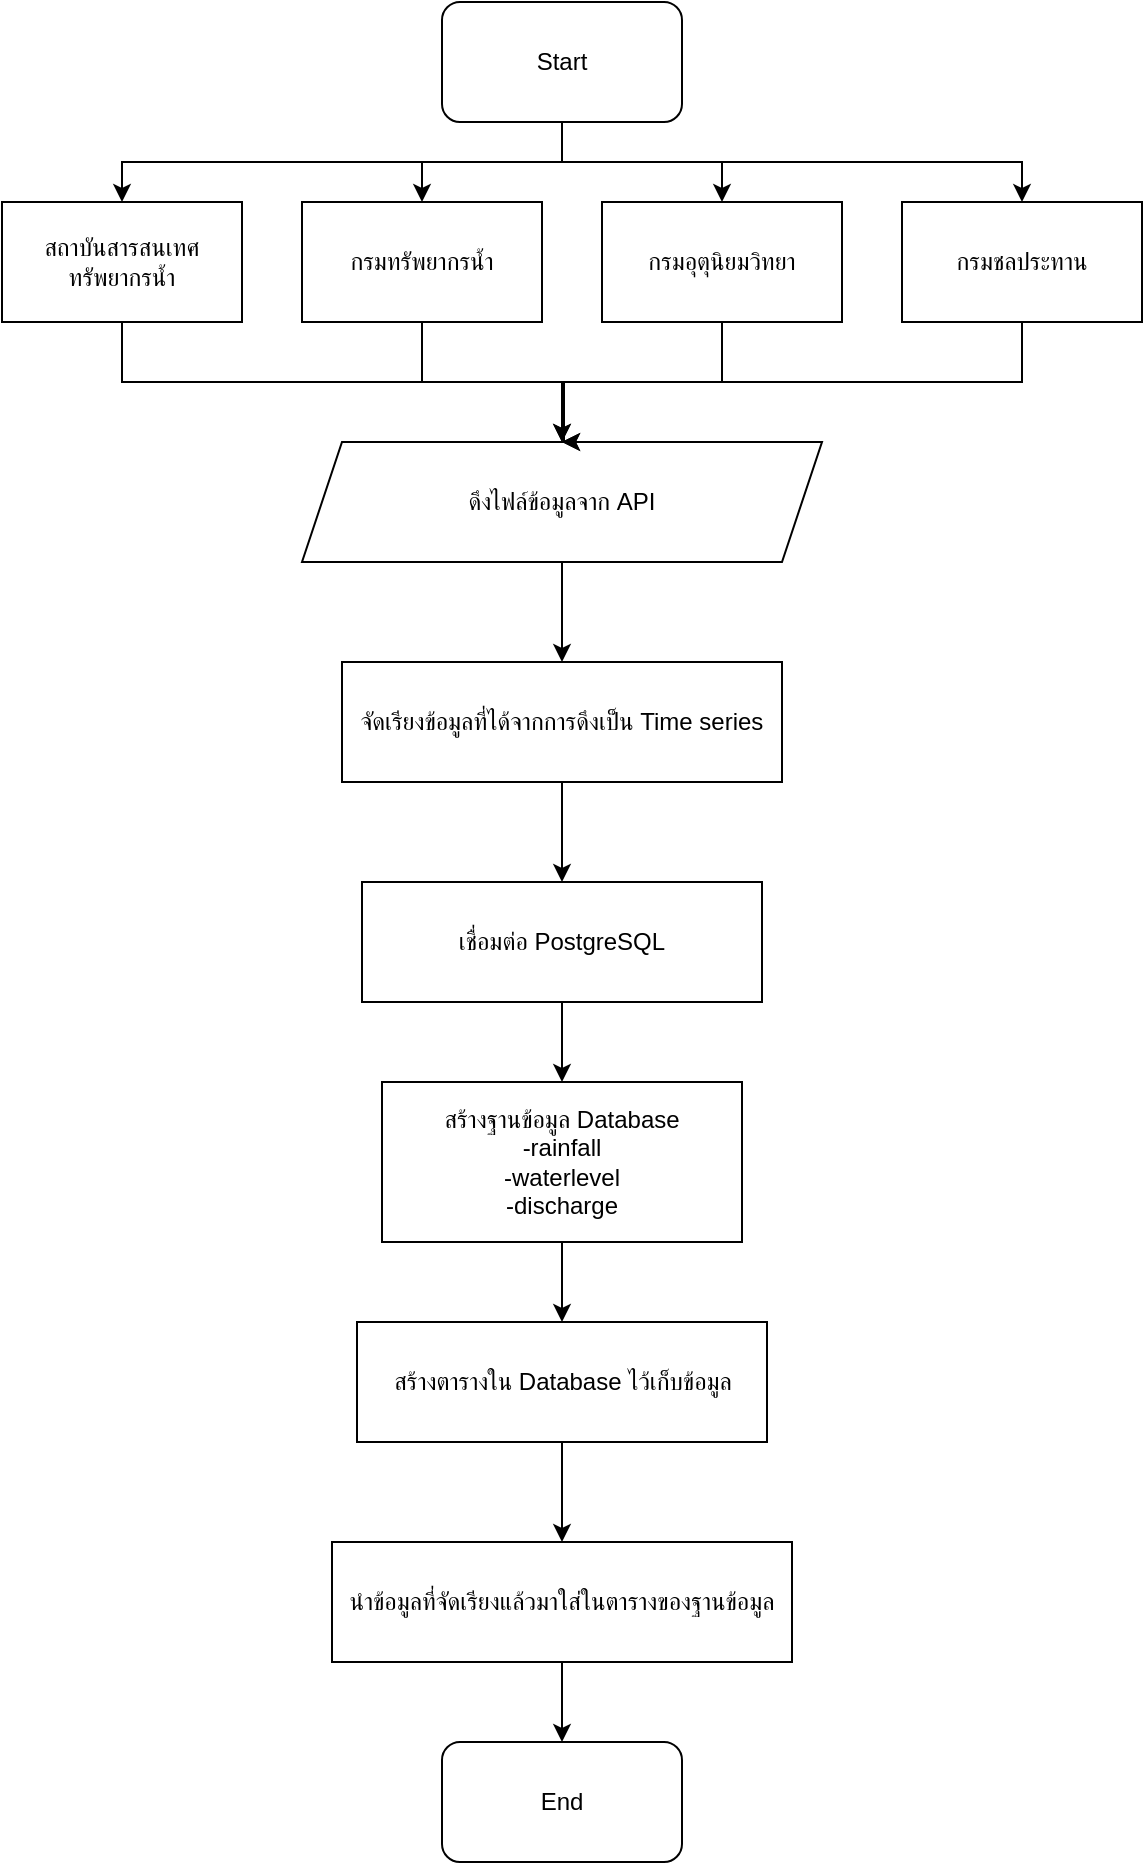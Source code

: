 <mxfile version="26.1.3">
  <diagram name="Page-1" id="mlTAAc7unh-mrJzpG7Fq">
    <mxGraphModel dx="826" dy="1655" grid="1" gridSize="10" guides="1" tooltips="1" connect="1" arrows="1" fold="1" page="1" pageScale="1" pageWidth="850" pageHeight="1100" math="0" shadow="0">
      <root>
        <mxCell id="0" />
        <mxCell id="1" parent="0" />
        <mxCell id="kHk-Z9aCozvSdcgEq3JP-12" style="edgeStyle=orthogonalEdgeStyle;rounded=0;orthogonalLoop=1;jettySize=auto;html=1;" edge="1" parent="1" source="kHk-Z9aCozvSdcgEq3JP-2" target="kHk-Z9aCozvSdcgEq3JP-8">
          <mxGeometry relative="1" as="geometry" />
        </mxCell>
        <mxCell id="kHk-Z9aCozvSdcgEq3JP-13" style="edgeStyle=orthogonalEdgeStyle;rounded=0;orthogonalLoop=1;jettySize=auto;html=1;" edge="1" parent="1" source="kHk-Z9aCozvSdcgEq3JP-2" target="kHk-Z9aCozvSdcgEq3JP-9">
          <mxGeometry relative="1" as="geometry" />
        </mxCell>
        <mxCell id="kHk-Z9aCozvSdcgEq3JP-14" style="edgeStyle=orthogonalEdgeStyle;rounded=0;orthogonalLoop=1;jettySize=auto;html=1;" edge="1" parent="1" source="kHk-Z9aCozvSdcgEq3JP-2" target="kHk-Z9aCozvSdcgEq3JP-10">
          <mxGeometry relative="1" as="geometry">
            <Array as="points">
              <mxPoint x="370" y="90" />
              <mxPoint x="600" y="90" />
            </Array>
          </mxGeometry>
        </mxCell>
        <mxCell id="kHk-Z9aCozvSdcgEq3JP-2" value="Start" style="rounded=1;whiteSpace=wrap;html=1;" vertex="1" parent="1">
          <mxGeometry x="310" y="10" width="120" height="60" as="geometry" />
        </mxCell>
        <mxCell id="kHk-Z9aCozvSdcgEq3JP-21" value="" style="edgeStyle=orthogonalEdgeStyle;rounded=0;orthogonalLoop=1;jettySize=auto;html=1;" edge="1" parent="1" source="kHk-Z9aCozvSdcgEq3JP-4" target="kHk-Z9aCozvSdcgEq3JP-20">
          <mxGeometry relative="1" as="geometry">
            <Array as="points">
              <mxPoint x="370" y="460" />
            </Array>
          </mxGeometry>
        </mxCell>
        <mxCell id="kHk-Z9aCozvSdcgEq3JP-4" value="เชื่อมต่อ PostgreSQL" style="rounded=0;whiteSpace=wrap;html=1;" vertex="1" parent="1">
          <mxGeometry x="270" y="450" width="200" height="60" as="geometry" />
        </mxCell>
        <mxCell id="kHk-Z9aCozvSdcgEq3JP-25" value="" style="edgeStyle=orthogonalEdgeStyle;rounded=0;orthogonalLoop=1;jettySize=auto;html=1;" edge="1" parent="1" source="kHk-Z9aCozvSdcgEq3JP-5" target="kHk-Z9aCozvSdcgEq3JP-22">
          <mxGeometry relative="1" as="geometry" />
        </mxCell>
        <mxCell id="kHk-Z9aCozvSdcgEq3JP-5" value="ดึงไฟล์ข้อมูลจาก API" style="shape=parallelogram;perimeter=parallelogramPerimeter;whiteSpace=wrap;html=1;fixedSize=1;" vertex="1" parent="1">
          <mxGeometry x="240" y="230" width="260" height="60" as="geometry" />
        </mxCell>
        <mxCell id="kHk-Z9aCozvSdcgEq3JP-15" style="edgeStyle=orthogonalEdgeStyle;rounded=0;orthogonalLoop=1;jettySize=auto;html=1;entryX=0.5;entryY=0;entryDx=0;entryDy=0;" edge="1" parent="1" source="kHk-Z9aCozvSdcgEq3JP-7" target="kHk-Z9aCozvSdcgEq3JP-5">
          <mxGeometry relative="1" as="geometry">
            <Array as="points">
              <mxPoint x="150" y="200" />
              <mxPoint x="370" y="200" />
            </Array>
          </mxGeometry>
        </mxCell>
        <mxCell id="kHk-Z9aCozvSdcgEq3JP-7" value="สถาบันสารสนเทศทรัพยากรน้ำ" style="rounded=0;whiteSpace=wrap;html=1;" vertex="1" parent="1">
          <mxGeometry x="90" y="110" width="120" height="60" as="geometry" />
        </mxCell>
        <mxCell id="kHk-Z9aCozvSdcgEq3JP-16" style="edgeStyle=orthogonalEdgeStyle;rounded=0;orthogonalLoop=1;jettySize=auto;html=1;" edge="1" parent="1" source="kHk-Z9aCozvSdcgEq3JP-8">
          <mxGeometry relative="1" as="geometry">
            <mxPoint x="370" y="230" as="targetPoint" />
            <Array as="points">
              <mxPoint x="300" y="200" />
              <mxPoint x="371" y="200" />
            </Array>
          </mxGeometry>
        </mxCell>
        <mxCell id="kHk-Z9aCozvSdcgEq3JP-8" value="กรมทรัพยากรน้ำ" style="rounded=0;whiteSpace=wrap;html=1;" vertex="1" parent="1">
          <mxGeometry x="240" y="110" width="120" height="60" as="geometry" />
        </mxCell>
        <mxCell id="kHk-Z9aCozvSdcgEq3JP-17" style="edgeStyle=orthogonalEdgeStyle;rounded=0;orthogonalLoop=1;jettySize=auto;html=1;entryX=0.5;entryY=0;entryDx=0;entryDy=0;" edge="1" parent="1" source="kHk-Z9aCozvSdcgEq3JP-9" target="kHk-Z9aCozvSdcgEq3JP-5">
          <mxGeometry relative="1" as="geometry" />
        </mxCell>
        <mxCell id="kHk-Z9aCozvSdcgEq3JP-9" value="กรมอุตุนิยมวิทยา" style="rounded=0;whiteSpace=wrap;html=1;" vertex="1" parent="1">
          <mxGeometry x="390" y="110" width="120" height="60" as="geometry" />
        </mxCell>
        <mxCell id="kHk-Z9aCozvSdcgEq3JP-18" style="edgeStyle=orthogonalEdgeStyle;rounded=0;orthogonalLoop=1;jettySize=auto;html=1;" edge="1" parent="1" source="kHk-Z9aCozvSdcgEq3JP-10">
          <mxGeometry relative="1" as="geometry">
            <mxPoint x="370" y="230" as="targetPoint" />
            <Array as="points">
              <mxPoint x="600" y="200" />
              <mxPoint x="371" y="200" />
            </Array>
          </mxGeometry>
        </mxCell>
        <mxCell id="kHk-Z9aCozvSdcgEq3JP-10" value="กรมชลประทาน" style="rounded=0;whiteSpace=wrap;html=1;" vertex="1" parent="1">
          <mxGeometry x="540" y="110" width="120" height="60" as="geometry" />
        </mxCell>
        <mxCell id="kHk-Z9aCozvSdcgEq3JP-11" style="edgeStyle=orthogonalEdgeStyle;rounded=0;orthogonalLoop=1;jettySize=auto;html=1;entryX=0.5;entryY=0;entryDx=0;entryDy=0;" edge="1" parent="1" source="kHk-Z9aCozvSdcgEq3JP-2" target="kHk-Z9aCozvSdcgEq3JP-7">
          <mxGeometry relative="1" as="geometry">
            <Array as="points">
              <mxPoint x="370" y="90" />
              <mxPoint x="150" y="90" />
            </Array>
          </mxGeometry>
        </mxCell>
        <mxCell id="kHk-Z9aCozvSdcgEq3JP-27" value="" style="edgeStyle=orthogonalEdgeStyle;rounded=0;orthogonalLoop=1;jettySize=auto;html=1;" edge="1" parent="1" source="kHk-Z9aCozvSdcgEq3JP-20" target="kHk-Z9aCozvSdcgEq3JP-24">
          <mxGeometry relative="1" as="geometry" />
        </mxCell>
        <mxCell id="kHk-Z9aCozvSdcgEq3JP-20" value="สร้างฐานข้อมูล Database&lt;br&gt;&lt;div&gt;-rainfall&lt;/div&gt;&lt;div&gt;-waterlevel&lt;/div&gt;&lt;div&gt;-discharge&lt;/div&gt;" style="rounded=0;whiteSpace=wrap;html=1;" vertex="1" parent="1">
          <mxGeometry x="280" y="550" width="180" height="80" as="geometry" />
        </mxCell>
        <mxCell id="kHk-Z9aCozvSdcgEq3JP-26" value="" style="edgeStyle=orthogonalEdgeStyle;rounded=0;orthogonalLoop=1;jettySize=auto;html=1;" edge="1" parent="1" source="kHk-Z9aCozvSdcgEq3JP-22" target="kHk-Z9aCozvSdcgEq3JP-4">
          <mxGeometry relative="1" as="geometry" />
        </mxCell>
        <mxCell id="kHk-Z9aCozvSdcgEq3JP-22" value="จัดเรียงข้อมูลที่ได้จากการดึงเป็น Time series" style="rounded=0;whiteSpace=wrap;html=1;" vertex="1" parent="1">
          <mxGeometry x="260" y="340" width="220" height="60" as="geometry" />
        </mxCell>
        <mxCell id="kHk-Z9aCozvSdcgEq3JP-29" value="" style="edgeStyle=orthogonalEdgeStyle;rounded=0;orthogonalLoop=1;jettySize=auto;html=1;" edge="1" parent="1" source="kHk-Z9aCozvSdcgEq3JP-24" target="kHk-Z9aCozvSdcgEq3JP-28">
          <mxGeometry relative="1" as="geometry" />
        </mxCell>
        <mxCell id="kHk-Z9aCozvSdcgEq3JP-24" value="สร้างตารางใน Database ไว้เก็บข้อมูล" style="rounded=0;whiteSpace=wrap;html=1;" vertex="1" parent="1">
          <mxGeometry x="267.5" y="670" width="205" height="60" as="geometry" />
        </mxCell>
        <mxCell id="kHk-Z9aCozvSdcgEq3JP-31" value="" style="edgeStyle=orthogonalEdgeStyle;rounded=0;orthogonalLoop=1;jettySize=auto;html=1;" edge="1" parent="1" source="kHk-Z9aCozvSdcgEq3JP-28" target="kHk-Z9aCozvSdcgEq3JP-30">
          <mxGeometry relative="1" as="geometry" />
        </mxCell>
        <mxCell id="kHk-Z9aCozvSdcgEq3JP-28" value="นำข้อมูลที่จัดเรียงแล้วมาใส่ในตารางของฐานข้อมูล" style="rounded=0;whiteSpace=wrap;html=1;" vertex="1" parent="1">
          <mxGeometry x="255" y="780" width="230" height="60" as="geometry" />
        </mxCell>
        <mxCell id="kHk-Z9aCozvSdcgEq3JP-30" value="End" style="rounded=1;whiteSpace=wrap;html=1;" vertex="1" parent="1">
          <mxGeometry x="310" y="880" width="120" height="60" as="geometry" />
        </mxCell>
      </root>
    </mxGraphModel>
  </diagram>
</mxfile>
